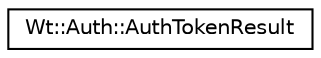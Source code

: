 digraph "Graphical Class Hierarchy"
{
 // LATEX_PDF_SIZE
  edge [fontname="Helvetica",fontsize="10",labelfontname="Helvetica",labelfontsize="10"];
  node [fontname="Helvetica",fontsize="10",shape=record];
  rankdir="LR";
  Node0 [label="Wt::Auth::AuthTokenResult",height=0.2,width=0.4,color="black", fillcolor="white", style="filled",URL="$classWt_1_1Auth_1_1AuthTokenResult.html",tooltip="The result of processing an authentication token."];
}
